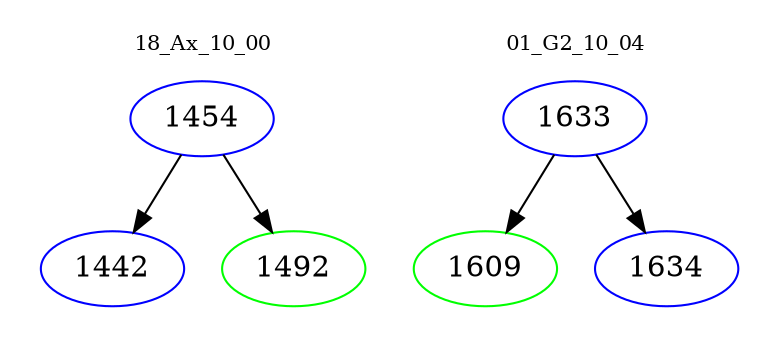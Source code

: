 digraph{
subgraph cluster_0 {
color = white
label = "18_Ax_10_00";
fontsize=10;
T0_1454 [label="1454", color="blue"]
T0_1454 -> T0_1442 [color="black"]
T0_1442 [label="1442", color="blue"]
T0_1454 -> T0_1492 [color="black"]
T0_1492 [label="1492", color="green"]
}
subgraph cluster_1 {
color = white
label = "01_G2_10_04";
fontsize=10;
T1_1633 [label="1633", color="blue"]
T1_1633 -> T1_1609 [color="black"]
T1_1609 [label="1609", color="green"]
T1_1633 -> T1_1634 [color="black"]
T1_1634 [label="1634", color="blue"]
}
}
